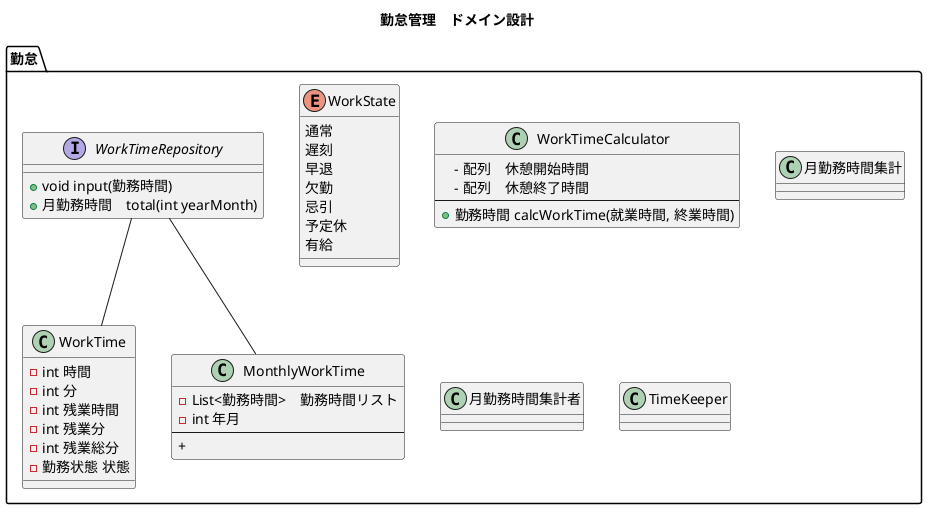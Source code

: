 @startuml

title 勤怠管理　ドメイン設計


package 勤怠{

    enum 勤務状態 as "WorkState" {
     通常
     遅刻
     早退
     欠勤
     忌引
     予定休
     有給
    }

    class 勤務時間 as "WorkTime"{
     - int 時間
     – int 分
     - int 残業時間
     - int 残業分
     - int 残業総分
     - 勤務状態 状態
    }

    class 勤務時間算出者 as "WorkTimeCalculator"{
    　- 配列　休憩開始時間
    　- 配列　休憩終了時間
    --
     + 勤務時間 calcWorkTime(就業時間, 終業時間)
    }


    class 月勤務時間 as "MonthlyWorkTime"{
     - List<勤務時間>　勤務時間リスト
     - int 年月
     --
     +
    }


    interface 勤務時間リポジトリ as "WorkTimeRepository"{
      + void input(勤務時間)
      + 月勤務時間　total(int yearMonth)
    }

    勤務時間リポジトリ -- 月勤務時間
    勤務時間リポジトリ -- 勤務時間

    class 月勤務時間集計 {
    }
    class 月勤務時間集計者 {
    }
    class TimeKeeper {
    }
}
@enduml


